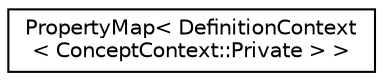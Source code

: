 digraph "Graphical Class Hierarchy"
{
 // LATEX_PDF_SIZE
  edge [fontname="Helvetica",fontsize="10",labelfontname="Helvetica",labelfontsize="10"];
  node [fontname="Helvetica",fontsize="10",shape=record];
  rankdir="LR";
  Node0 [label="PropertyMap\< DefinitionContext\l\< ConceptContext::Private \> \>",height=0.2,width=0.4,color="black", fillcolor="white", style="filled",URL="$classPropertyMap.html",tooltip=" "];
}
